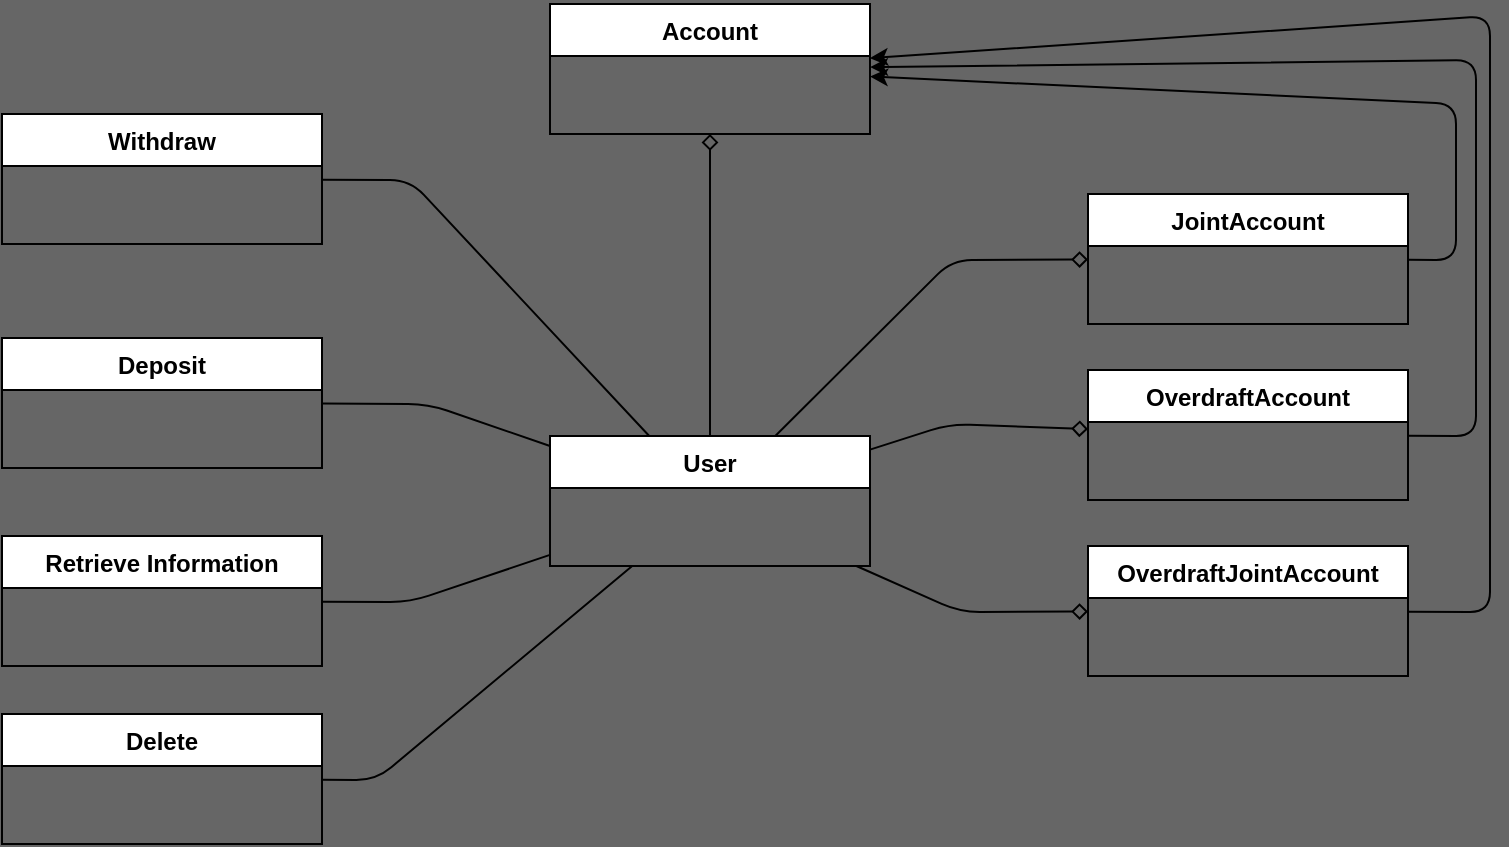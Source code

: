 <mxfile>
    <diagram id="sn_veiFJfF-O3k_7s6vq" name="Page-1">
        <mxGraphModel dx="901" dy="632" grid="0" gridSize="10" guides="1" tooltips="1" connect="1" arrows="1" fold="1" page="1" pageScale="1" pageWidth="827" pageHeight="1169" background="#666666" math="0" shadow="0">
            <root>
                <mxCell id="0"/>
                <mxCell id="1" parent="0"/>
                <mxCell id="2" value="Account" style="swimlane;fontStyle=1;align=center;verticalAlign=top;childLayout=stackLayout;horizontal=1;startSize=26;horizontalStack=0;resizeParent=1;resizeParentMax=0;resizeLast=0;collapsible=1;marginBottom=0;" parent="1" vertex="1">
                    <mxGeometry x="334" y="253" width="160" height="65" as="geometry"/>
                </mxCell>
                <mxCell id="15" style="edgeStyle=none;html=1;" parent="1" source="7" target="2" edge="1">
                    <mxGeometry relative="1" as="geometry">
                        <mxPoint x="486" y="281" as="targetPoint"/>
                        <Array as="points">
                            <mxPoint x="797" y="469"/>
                            <mxPoint x="797" y="281"/>
                        </Array>
                    </mxGeometry>
                </mxCell>
                <mxCell id="7" value="OverdraftAccount" style="swimlane;fontStyle=1;align=center;verticalAlign=top;childLayout=stackLayout;horizontal=1;startSize=26;horizontalStack=0;resizeParent=1;resizeParentMax=0;resizeLast=0;collapsible=1;marginBottom=0;" parent="1" vertex="1">
                    <mxGeometry x="603" y="436" width="160" height="65" as="geometry"/>
                </mxCell>
                <mxCell id="14" style="edgeStyle=none;html=1;" parent="1" source="9" target="2" edge="1">
                    <mxGeometry relative="1" as="geometry">
                        <Array as="points">
                            <mxPoint x="787" y="381"/>
                            <mxPoint x="787" y="303"/>
                        </Array>
                    </mxGeometry>
                </mxCell>
                <mxCell id="9" value="JointAccount" style="swimlane;fontStyle=1;align=center;verticalAlign=top;childLayout=stackLayout;horizontal=1;startSize=26;horizontalStack=0;resizeParent=1;resizeParentMax=0;resizeLast=0;collapsible=1;marginBottom=0;" parent="1" vertex="1">
                    <mxGeometry x="603" y="348" width="160" height="65" as="geometry"/>
                </mxCell>
                <mxCell id="13" style="edgeStyle=none;html=1;" parent="1" source="11" target="2" edge="1">
                    <mxGeometry relative="1" as="geometry">
                        <Array as="points">
                            <mxPoint x="804" y="557"/>
                            <mxPoint x="804" y="259"/>
                        </Array>
                    </mxGeometry>
                </mxCell>
                <mxCell id="11" value="OverdraftJointAccount" style="swimlane;fontStyle=1;align=center;verticalAlign=top;childLayout=stackLayout;horizontal=1;startSize=26;horizontalStack=0;resizeParent=1;resizeParentMax=0;resizeLast=0;collapsible=1;marginBottom=0;" parent="1" vertex="1">
                    <mxGeometry x="603" y="524" width="160" height="65" as="geometry"/>
                </mxCell>
                <mxCell id="27" style="edgeStyle=none;html=1;endArrow=none;endFill=0;" parent="1" source="21" target="23" edge="1">
                    <mxGeometry relative="1" as="geometry">
                        <Array as="points">
                            <mxPoint x="264" y="341"/>
                        </Array>
                    </mxGeometry>
                </mxCell>
                <mxCell id="28" style="edgeStyle=none;html=1;endArrow=none;endFill=0;" parent="1" source="21" target="24" edge="1">
                    <mxGeometry relative="1" as="geometry">
                        <Array as="points">
                            <mxPoint x="273" y="453"/>
                        </Array>
                    </mxGeometry>
                </mxCell>
                <mxCell id="30" style="edgeStyle=none;html=1;endArrow=none;endFill=0;" parent="1" source="21" target="29" edge="1">
                    <mxGeometry relative="1" as="geometry">
                        <Array as="points">
                            <mxPoint x="264" y="552"/>
                        </Array>
                    </mxGeometry>
                </mxCell>
                <mxCell id="31" style="edgeStyle=none;html=1;endArrow=none;endFill=0;" parent="1" source="21" target="25" edge="1">
                    <mxGeometry relative="1" as="geometry">
                        <Array as="points">
                            <mxPoint x="247" y="641"/>
                        </Array>
                    </mxGeometry>
                </mxCell>
                <mxCell id="41" style="edgeStyle=none;html=1;endArrow=diamond;endFill=0;" parent="1" source="21" target="11" edge="1">
                    <mxGeometry relative="1" as="geometry">
                        <Array as="points">
                            <mxPoint x="539" y="557"/>
                        </Array>
                    </mxGeometry>
                </mxCell>
                <mxCell id="42" style="edgeStyle=none;html=1;endArrow=diamond;endFill=0;" parent="1" source="21" target="7" edge="1">
                    <mxGeometry relative="1" as="geometry">
                        <Array as="points">
                            <mxPoint x="534" y="463"/>
                        </Array>
                    </mxGeometry>
                </mxCell>
                <mxCell id="43" style="edgeStyle=none;html=1;endArrow=diamond;endFill=0;" parent="1" source="21" target="9" edge="1">
                    <mxGeometry relative="1" as="geometry">
                        <Array as="points">
                            <mxPoint x="535" y="381"/>
                        </Array>
                    </mxGeometry>
                </mxCell>
                <mxCell id="45" style="edgeStyle=none;html=1;startArrow=none;startFill=0;endArrow=diamond;endFill=0;" parent="1" source="21" target="2" edge="1">
                    <mxGeometry relative="1" as="geometry">
                        <Array as="points">
                            <mxPoint x="414" y="395"/>
                        </Array>
                    </mxGeometry>
                </mxCell>
                <mxCell id="21" value="User" style="swimlane;fontStyle=1;align=center;verticalAlign=top;childLayout=stackLayout;horizontal=1;startSize=26;horizontalStack=0;resizeParent=1;resizeParentMax=0;resizeLast=0;collapsible=1;marginBottom=0;" parent="1" vertex="1">
                    <mxGeometry x="334" y="469" width="160" height="65" as="geometry"/>
                </mxCell>
                <mxCell id="23" value="Withdraw" style="swimlane;fontStyle=1;align=center;verticalAlign=top;childLayout=stackLayout;horizontal=1;startSize=26;horizontalStack=0;resizeParent=1;resizeParentMax=0;resizeLast=0;collapsible=1;marginBottom=0;" parent="1" vertex="1">
                    <mxGeometry x="60" y="308" width="160" height="65" as="geometry"/>
                </mxCell>
                <mxCell id="24" value="Deposit" style="swimlane;fontStyle=1;align=center;verticalAlign=top;childLayout=stackLayout;horizontal=1;startSize=26;horizontalStack=0;resizeParent=1;resizeParentMax=0;resizeLast=0;collapsible=1;marginBottom=0;" parent="1" vertex="1">
                    <mxGeometry x="60" y="420" width="160" height="65" as="geometry"/>
                </mxCell>
                <mxCell id="25" value="Delete" style="swimlane;fontStyle=1;align=center;verticalAlign=top;childLayout=stackLayout;horizontal=1;startSize=26;horizontalStack=0;resizeParent=1;resizeParentMax=0;resizeLast=0;collapsible=1;marginBottom=0;" parent="1" vertex="1">
                    <mxGeometry x="60" y="608" width="160" height="65" as="geometry"/>
                </mxCell>
                <mxCell id="29" value="Retrieve Information" style="swimlane;fontStyle=1;align=center;verticalAlign=top;childLayout=stackLayout;horizontal=1;startSize=26;horizontalStack=0;resizeParent=1;resizeParentMax=0;resizeLast=0;collapsible=1;marginBottom=0;" parent="1" vertex="1">
                    <mxGeometry x="60" y="519" width="160" height="65" as="geometry"/>
                </mxCell>
            </root>
        </mxGraphModel>
    </diagram>
</mxfile>